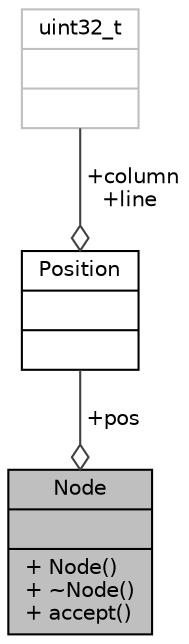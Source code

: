 digraph "Node"
{
 // LATEX_PDF_SIZE
  edge [fontname="Helvetica",fontsize="10",labelfontname="Helvetica",labelfontsize="10"];
  node [fontname="Helvetica",fontsize="10",shape=record];
  Node1 [label="{Node\n||+ Node()\l+ ~Node()\l+ accept()\l}",height=0.2,width=0.4,color="black", fillcolor="grey75", style="filled", fontcolor="black",tooltip=" "];
  Node2 -> Node1 [color="grey25",fontsize="10",style="solid",label=" +pos" ,arrowhead="odiamond"];
  Node2 [label="{Position\n||}",height=0.2,width=0.4,color="black", fillcolor="white", style="filled",URL="$struct_position.html",tooltip=" "];
  Node3 -> Node2 [color="grey25",fontsize="10",style="solid",label=" +column\n+line" ,arrowhead="odiamond"];
  Node3 [label="{uint32_t\n||}",height=0.2,width=0.4,color="grey75", fillcolor="white", style="filled",tooltip=" "];
}
